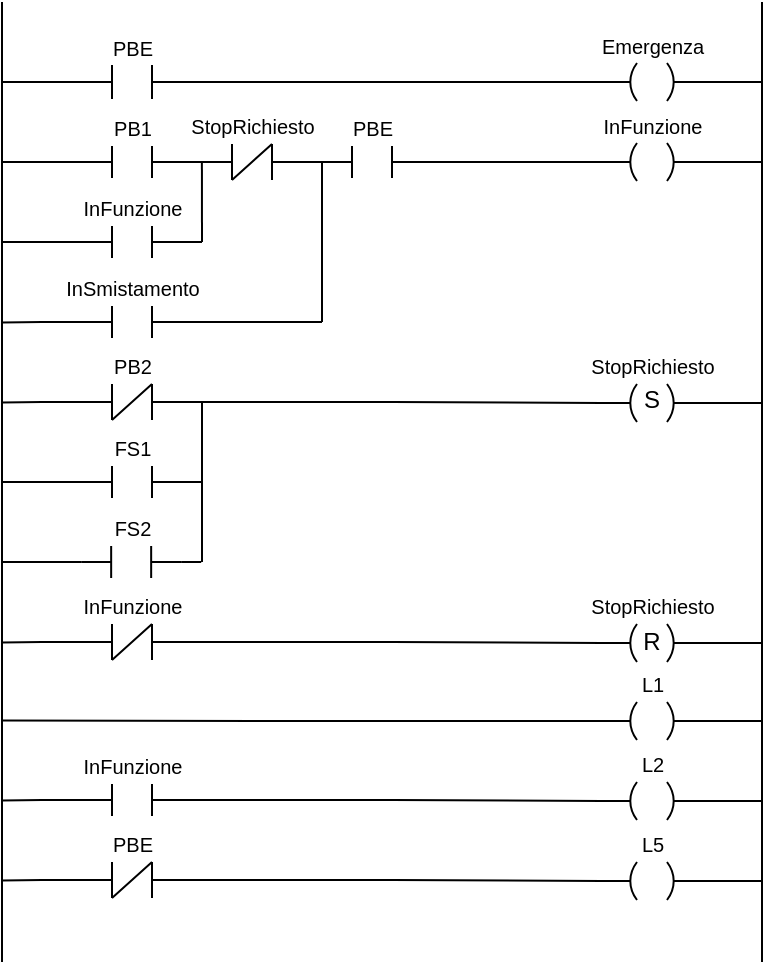 <mxfile version="24.2.5" type="device">
  <diagram name="Pagina-1" id="3jksIpinWa5mBvmYFMyw">
    <mxGraphModel dx="636" dy="375" grid="1" gridSize="5" guides="1" tooltips="1" connect="1" arrows="1" fold="1" page="1" pageScale="1" pageWidth="827" pageHeight="1169" math="0" shadow="0">
      <root>
        <mxCell id="0" />
        <mxCell id="1" parent="0" />
        <mxCell id="YgRYtaa7pJsk0RgAJNCK-1" value="" style="endArrow=none;html=1;rounded=0;" edge="1" parent="1">
          <mxGeometry width="50" height="50" relative="1" as="geometry">
            <mxPoint x="40" y="520" as="sourcePoint" />
            <mxPoint x="40" y="40" as="targetPoint" />
          </mxGeometry>
        </mxCell>
        <mxCell id="YgRYtaa7pJsk0RgAJNCK-41" style="edgeStyle=orthogonalEdgeStyle;rounded=0;orthogonalLoop=1;jettySize=auto;html=1;exitX=0;exitY=0.5;exitDx=0;exitDy=0;exitPerimeter=0;endArrow=none;endFill=0;" edge="1" parent="1" source="YgRYtaa7pJsk0RgAJNCK-5">
          <mxGeometry relative="1" as="geometry">
            <mxPoint x="40" y="399.238" as="targetPoint" />
          </mxGeometry>
        </mxCell>
        <mxCell id="YgRYtaa7pJsk0RgAJNCK-42" style="edgeStyle=orthogonalEdgeStyle;rounded=0;orthogonalLoop=1;jettySize=auto;html=1;exitX=1;exitY=0.5;exitDx=0;exitDy=0;exitPerimeter=0;endArrow=none;endFill=0;" edge="1" parent="1" source="YgRYtaa7pJsk0RgAJNCK-5">
          <mxGeometry relative="1" as="geometry">
            <mxPoint x="420" y="399.238" as="targetPoint" />
          </mxGeometry>
        </mxCell>
        <mxCell id="YgRYtaa7pJsk0RgAJNCK-5" value="L1" style="pointerEvents=1;verticalLabelPosition=top;shadow=0;dashed=0;align=center;html=1;verticalAlign=bottom;shape=mxgraph.electrical.plc_ladder.output_1;labelPosition=center;fontSize=10;" vertex="1" parent="1">
          <mxGeometry x="340" y="390" width="50" height="19" as="geometry" />
        </mxCell>
        <mxCell id="YgRYtaa7pJsk0RgAJNCK-6" value="Emergenza" style="pointerEvents=1;verticalLabelPosition=top;shadow=0;dashed=0;align=center;html=1;verticalAlign=bottom;shape=mxgraph.electrical.plc_ladder.output_1;labelPosition=center;fontSize=10;" vertex="1" parent="1">
          <mxGeometry x="340" y="70.5" width="50" height="19" as="geometry" />
        </mxCell>
        <mxCell id="YgRYtaa7pJsk0RgAJNCK-9" value="" style="endArrow=none;html=1;rounded=0;" edge="1" parent="1">
          <mxGeometry width="50" height="50" relative="1" as="geometry">
            <mxPoint x="40" y="120" as="sourcePoint" />
            <mxPoint x="80" y="120" as="targetPoint" />
          </mxGeometry>
        </mxCell>
        <mxCell id="YgRYtaa7pJsk0RgAJNCK-10" value="PB1" style="pointerEvents=1;verticalLabelPosition=top;shadow=0;dashed=0;align=center;html=1;verticalAlign=bottom;shape=mxgraph.electrical.plc_ladder.contact;labelPosition=center;fontSize=10;" vertex="1" parent="1">
          <mxGeometry x="80" y="112" width="50" height="16" as="geometry" />
        </mxCell>
        <mxCell id="YgRYtaa7pJsk0RgAJNCK-19" value="PBE" style="pointerEvents=1;verticalLabelPosition=top;shadow=0;dashed=0;align=center;html=1;verticalAlign=bottom;shape=mxgraph.electrical.plc_ladder.contact;labelPosition=center;fontSize=10;" vertex="1" parent="1">
          <mxGeometry x="200" y="112" width="50" height="16" as="geometry" />
        </mxCell>
        <mxCell id="YgRYtaa7pJsk0RgAJNCK-36" style="edgeStyle=orthogonalEdgeStyle;rounded=0;orthogonalLoop=1;jettySize=auto;html=1;exitX=1;exitY=0.5;exitDx=0;exitDy=0;exitPerimeter=0;endArrow=none;endFill=0;" edge="1" parent="1" source="YgRYtaa7pJsk0RgAJNCK-20">
          <mxGeometry relative="1" as="geometry">
            <mxPoint x="420" y="119.953" as="targetPoint" />
          </mxGeometry>
        </mxCell>
        <mxCell id="YgRYtaa7pJsk0RgAJNCK-20" value="InFunzione" style="pointerEvents=1;verticalLabelPosition=top;shadow=0;dashed=0;align=center;html=1;verticalAlign=bottom;shape=mxgraph.electrical.plc_ladder.output_1;labelPosition=center;fontSize=10;" vertex="1" parent="1">
          <mxGeometry x="340" y="110.5" width="50" height="19" as="geometry" />
        </mxCell>
        <mxCell id="YgRYtaa7pJsk0RgAJNCK-37" style="edgeStyle=orthogonalEdgeStyle;rounded=0;orthogonalLoop=1;jettySize=auto;html=1;exitX=0;exitY=0.5;exitDx=0;exitDy=0;exitPerimeter=0;endArrow=none;endFill=0;" edge="1" parent="1" source="YgRYtaa7pJsk0RgAJNCK-21">
          <mxGeometry relative="1" as="geometry">
            <mxPoint x="40" y="160.038" as="targetPoint" />
          </mxGeometry>
        </mxCell>
        <mxCell id="YgRYtaa7pJsk0RgAJNCK-39" style="edgeStyle=orthogonalEdgeStyle;rounded=0;orthogonalLoop=1;jettySize=auto;html=1;exitX=1;exitY=0.5;exitDx=0;exitDy=0;exitPerimeter=0;endArrow=none;endFill=0;fontSize=10;" edge="1" parent="1" source="YgRYtaa7pJsk0RgAJNCK-21">
          <mxGeometry relative="1" as="geometry">
            <mxPoint x="140" y="160.038" as="targetPoint" />
          </mxGeometry>
        </mxCell>
        <mxCell id="YgRYtaa7pJsk0RgAJNCK-21" value="InFunzione" style="pointerEvents=1;verticalLabelPosition=top;shadow=0;dashed=0;align=center;html=1;verticalAlign=bottom;shape=mxgraph.electrical.plc_ladder.contact;labelPosition=center;fontSize=10;" vertex="1" parent="1">
          <mxGeometry x="80" y="152" width="50" height="16" as="geometry" />
        </mxCell>
        <mxCell id="YgRYtaa7pJsk0RgAJNCK-24" value="" style="endArrow=none;html=1;rounded=0;" edge="1" parent="1">
          <mxGeometry width="50" height="50" relative="1" as="geometry">
            <mxPoint x="420" y="520" as="sourcePoint" />
            <mxPoint x="420" y="40" as="targetPoint" />
          </mxGeometry>
        </mxCell>
        <mxCell id="YgRYtaa7pJsk0RgAJNCK-25" value="" style="endArrow=none;html=1;rounded=0;exitX=1;exitY=0.5;exitDx=0;exitDy=0;exitPerimeter=0;" edge="1" parent="1" source="YgRYtaa7pJsk0RgAJNCK-6">
          <mxGeometry width="50" height="50" relative="1" as="geometry">
            <mxPoint x="384" y="85" as="sourcePoint" />
            <mxPoint x="420" y="80" as="targetPoint" />
          </mxGeometry>
        </mxCell>
        <mxCell id="YgRYtaa7pJsk0RgAJNCK-26" value="" style="endArrow=none;html=1;rounded=0;" edge="1" parent="1">
          <mxGeometry width="50" height="50" relative="1" as="geometry">
            <mxPoint x="40" y="80" as="sourcePoint" />
            <mxPoint x="80" y="80" as="targetPoint" />
          </mxGeometry>
        </mxCell>
        <mxCell id="YgRYtaa7pJsk0RgAJNCK-29" value="PBE" style="pointerEvents=1;verticalLabelPosition=top;shadow=0;dashed=0;align=center;html=1;verticalAlign=bottom;shape=mxgraph.electrical.plc_ladder.contact;labelPosition=center;fontSize=10;" vertex="1" parent="1">
          <mxGeometry x="80" y="71.5" width="50" height="17" as="geometry" />
        </mxCell>
        <mxCell id="YgRYtaa7pJsk0RgAJNCK-31" value="" style="endArrow=none;html=1;rounded=0;exitX=1;exitY=0.5;exitDx=0;exitDy=0;exitPerimeter=0;entryX=0;entryY=0.5;entryDx=0;entryDy=0;entryPerimeter=0;fontSize=10;" edge="1" parent="1" source="YgRYtaa7pJsk0RgAJNCK-29" target="YgRYtaa7pJsk0RgAJNCK-6">
          <mxGeometry width="50" height="50" relative="1" as="geometry">
            <mxPoint x="150" y="85" as="sourcePoint" />
            <mxPoint x="200" y="35" as="targetPoint" />
          </mxGeometry>
        </mxCell>
        <mxCell id="YgRYtaa7pJsk0RgAJNCK-33" style="edgeStyle=orthogonalEdgeStyle;rounded=0;orthogonalLoop=1;jettySize=auto;html=1;exitX=1;exitY=0.5;exitDx=0;exitDy=0;exitPerimeter=0;entryX=0;entryY=0.5;entryDx=0;entryDy=0;entryPerimeter=0;strokeColor=default;endArrow=none;endFill=0;fontSize=10;" edge="1" parent="1" source="YgRYtaa7pJsk0RgAJNCK-10">
          <mxGeometry relative="1" as="geometry">
            <mxPoint x="140" y="120" as="targetPoint" />
          </mxGeometry>
        </mxCell>
        <mxCell id="YgRYtaa7pJsk0RgAJNCK-34" style="edgeStyle=orthogonalEdgeStyle;rounded=0;orthogonalLoop=1;jettySize=auto;html=1;exitX=1;exitY=0.5;exitDx=0;exitDy=0;exitPerimeter=0;entryX=0;entryY=0.5;entryDx=0;entryDy=0;entryPerimeter=0;endArrow=none;endFill=0;fontSize=10;" edge="1" parent="1" target="YgRYtaa7pJsk0RgAJNCK-19">
          <mxGeometry relative="1" as="geometry">
            <mxPoint x="190" y="120" as="sourcePoint" />
          </mxGeometry>
        </mxCell>
        <mxCell id="YgRYtaa7pJsk0RgAJNCK-35" style="edgeStyle=orthogonalEdgeStyle;rounded=0;orthogonalLoop=1;jettySize=auto;html=1;exitX=1;exitY=0.5;exitDx=0;exitDy=0;exitPerimeter=0;entryX=0;entryY=0.5;entryDx=0;entryDy=0;entryPerimeter=0;endArrow=none;endFill=0;fontSize=10;" edge="1" parent="1" source="YgRYtaa7pJsk0RgAJNCK-19" target="YgRYtaa7pJsk0RgAJNCK-20">
          <mxGeometry relative="1" as="geometry" />
        </mxCell>
        <mxCell id="YgRYtaa7pJsk0RgAJNCK-40" style="edgeStyle=orthogonalEdgeStyle;rounded=0;orthogonalLoop=1;jettySize=auto;html=1;endArrow=none;endFill=0;entryX=-0.001;entryY=0.526;entryDx=0;entryDy=0;entryPerimeter=0;fontSize=10;" edge="1" parent="1">
          <mxGeometry relative="1" as="geometry">
            <mxPoint x="139.95" y="120.416" as="targetPoint" />
            <mxPoint x="140" y="160" as="sourcePoint" />
          </mxGeometry>
        </mxCell>
        <mxCell id="YgRYtaa7pJsk0RgAJNCK-47" style="edgeStyle=orthogonalEdgeStyle;rounded=0;orthogonalLoop=1;jettySize=auto;html=1;exitX=1;exitY=0.5;exitDx=0;exitDy=0;exitPerimeter=0;endArrow=none;endFill=0;" edge="1" parent="1" source="YgRYtaa7pJsk0RgAJNCK-43">
          <mxGeometry relative="1" as="geometry">
            <mxPoint x="420" y="439.238" as="targetPoint" />
          </mxGeometry>
        </mxCell>
        <mxCell id="YgRYtaa7pJsk0RgAJNCK-43" value="L2" style="pointerEvents=1;verticalLabelPosition=top;shadow=0;dashed=0;align=center;html=1;verticalAlign=bottom;shape=mxgraph.electrical.plc_ladder.output_1;labelPosition=center;fontSize=10;" vertex="1" parent="1">
          <mxGeometry x="340" y="430" width="50" height="19" as="geometry" />
        </mxCell>
        <mxCell id="YgRYtaa7pJsk0RgAJNCK-45" style="edgeStyle=orthogonalEdgeStyle;rounded=0;orthogonalLoop=1;jettySize=auto;html=1;exitX=0;exitY=0.5;exitDx=0;exitDy=0;exitPerimeter=0;endArrow=none;endFill=0;" edge="1" parent="1" source="YgRYtaa7pJsk0RgAJNCK-44">
          <mxGeometry relative="1" as="geometry">
            <mxPoint x="40" y="439.238" as="targetPoint" />
          </mxGeometry>
        </mxCell>
        <mxCell id="YgRYtaa7pJsk0RgAJNCK-44" value="InFunzione" style="pointerEvents=1;verticalLabelPosition=top;shadow=0;dashed=0;align=center;html=1;verticalAlign=bottom;shape=mxgraph.electrical.plc_ladder.contact;labelPosition=center;fontSize=10;" vertex="1" parent="1">
          <mxGeometry x="80" y="431" width="50" height="16" as="geometry" />
        </mxCell>
        <mxCell id="YgRYtaa7pJsk0RgAJNCK-46" style="edgeStyle=orthogonalEdgeStyle;rounded=0;orthogonalLoop=1;jettySize=auto;html=1;exitX=1;exitY=0.5;exitDx=0;exitDy=0;exitPerimeter=0;entryX=0;entryY=0.5;entryDx=0;entryDy=0;entryPerimeter=0;endArrow=none;endFill=0;" edge="1" parent="1" source="YgRYtaa7pJsk0RgAJNCK-44" target="YgRYtaa7pJsk0RgAJNCK-43">
          <mxGeometry relative="1" as="geometry" />
        </mxCell>
        <mxCell id="YgRYtaa7pJsk0RgAJNCK-49" value="StopRichiesto" style="pointerEvents=1;verticalLabelPosition=top;shadow=0;dashed=0;align=center;html=1;verticalAlign=bottom;shape=mxgraph.electrical.plc_ladder.not_contact;labelPosition=center;fontSize=10;" vertex="1" parent="1">
          <mxGeometry x="140" y="111" width="50" height="18" as="geometry" />
        </mxCell>
        <mxCell id="YgRYtaa7pJsk0RgAJNCK-56" style="edgeStyle=orthogonalEdgeStyle;rounded=0;orthogonalLoop=1;jettySize=auto;html=1;exitX=0;exitY=0.5;exitDx=0;exitDy=0;exitPerimeter=0;endArrow=none;endFill=0;" edge="1" parent="1" source="YgRYtaa7pJsk0RgAJNCK-55">
          <mxGeometry relative="1" as="geometry">
            <mxPoint x="40" y="479.238" as="targetPoint" />
          </mxGeometry>
        </mxCell>
        <mxCell id="YgRYtaa7pJsk0RgAJNCK-55" value="PBE" style="pointerEvents=1;verticalLabelPosition=top;shadow=0;dashed=0;align=center;html=1;verticalAlign=bottom;shape=mxgraph.electrical.plc_ladder.not_contact;labelPosition=center;fontSize=10;" vertex="1" parent="1">
          <mxGeometry x="80" y="470" width="50" height="18" as="geometry" />
        </mxCell>
        <mxCell id="YgRYtaa7pJsk0RgAJNCK-59" style="edgeStyle=orthogonalEdgeStyle;rounded=0;orthogonalLoop=1;jettySize=auto;html=1;exitX=1;exitY=0.5;exitDx=0;exitDy=0;exitPerimeter=0;endArrow=none;endFill=0;" edge="1" parent="1" source="YgRYtaa7pJsk0RgAJNCK-57">
          <mxGeometry relative="1" as="geometry">
            <mxPoint x="420" y="479.714" as="targetPoint" />
          </mxGeometry>
        </mxCell>
        <mxCell id="YgRYtaa7pJsk0RgAJNCK-57" value="L5" style="pointerEvents=1;verticalLabelPosition=top;shadow=0;dashed=0;align=center;html=1;verticalAlign=bottom;shape=mxgraph.electrical.plc_ladder.output_1;labelPosition=center;fontSize=10;" vertex="1" parent="1">
          <mxGeometry x="340" y="470" width="50" height="19" as="geometry" />
        </mxCell>
        <mxCell id="YgRYtaa7pJsk0RgAJNCK-58" style="edgeStyle=orthogonalEdgeStyle;rounded=0;orthogonalLoop=1;jettySize=auto;html=1;exitX=1;exitY=0.5;exitDx=0;exitDy=0;exitPerimeter=0;entryX=0;entryY=0.5;entryDx=0;entryDy=0;entryPerimeter=0;endArrow=none;endFill=0;" edge="1" parent="1" source="YgRYtaa7pJsk0RgAJNCK-55" target="YgRYtaa7pJsk0RgAJNCK-57">
          <mxGeometry relative="1" as="geometry" />
        </mxCell>
        <mxCell id="YgRYtaa7pJsk0RgAJNCK-61" style="edgeStyle=orthogonalEdgeStyle;rounded=0;orthogonalLoop=1;jettySize=auto;html=1;exitX=0;exitY=0.5;exitDx=0;exitDy=0;exitPerimeter=0;endArrow=none;endFill=0;" edge="1" parent="1" source="YgRYtaa7pJsk0RgAJNCK-60">
          <mxGeometry relative="1" as="geometry">
            <mxPoint x="40" y="200.238" as="targetPoint" />
          </mxGeometry>
        </mxCell>
        <mxCell id="YgRYtaa7pJsk0RgAJNCK-62" style="edgeStyle=orthogonalEdgeStyle;rounded=0;orthogonalLoop=1;jettySize=auto;html=1;exitX=1;exitY=0.5;exitDx=0;exitDy=0;exitPerimeter=0;endArrow=none;endFill=0;" edge="1" parent="1" source="YgRYtaa7pJsk0RgAJNCK-60">
          <mxGeometry relative="1" as="geometry">
            <mxPoint x="200" y="200" as="targetPoint" />
          </mxGeometry>
        </mxCell>
        <mxCell id="YgRYtaa7pJsk0RgAJNCK-60" value="InSmistamento" style="pointerEvents=1;verticalLabelPosition=top;shadow=0;dashed=0;align=center;html=1;verticalAlign=bottom;shape=mxgraph.electrical.plc_ladder.contact;labelPosition=center;fontSize=10;" vertex="1" parent="1">
          <mxGeometry x="80" y="192" width="50" height="16" as="geometry" />
        </mxCell>
        <mxCell id="YgRYtaa7pJsk0RgAJNCK-64" value="" style="endArrow=none;html=1;rounded=0;" edge="1" parent="1">
          <mxGeometry width="50" height="50" relative="1" as="geometry">
            <mxPoint x="200" y="200" as="sourcePoint" />
            <mxPoint x="200" y="120" as="targetPoint" />
          </mxGeometry>
        </mxCell>
        <mxCell id="YgRYtaa7pJsk0RgAJNCK-66" style="edgeStyle=orthogonalEdgeStyle;rounded=0;orthogonalLoop=1;jettySize=auto;html=1;exitX=0;exitY=0.5;exitDx=0;exitDy=0;exitPerimeter=0;endArrow=none;endFill=0;" edge="1" parent="1" source="YgRYtaa7pJsk0RgAJNCK-67">
          <mxGeometry relative="1" as="geometry">
            <mxPoint x="40" y="240.238" as="targetPoint" />
          </mxGeometry>
        </mxCell>
        <mxCell id="YgRYtaa7pJsk0RgAJNCK-67" value="PB2" style="pointerEvents=1;verticalLabelPosition=top;shadow=0;dashed=0;align=center;html=1;verticalAlign=bottom;shape=mxgraph.electrical.plc_ladder.not_contact;labelPosition=center;fontSize=10;" vertex="1" parent="1">
          <mxGeometry x="80" y="231" width="50" height="18" as="geometry" />
        </mxCell>
        <mxCell id="YgRYtaa7pJsk0RgAJNCK-68" style="edgeStyle=orthogonalEdgeStyle;rounded=0;orthogonalLoop=1;jettySize=auto;html=1;exitX=1;exitY=0.5;exitDx=0;exitDy=0;exitPerimeter=0;endArrow=none;endFill=0;" edge="1" parent="1" source="YgRYtaa7pJsk0RgAJNCK-69">
          <mxGeometry relative="1" as="geometry">
            <mxPoint x="420" y="240.714" as="targetPoint" />
          </mxGeometry>
        </mxCell>
        <mxCell id="YgRYtaa7pJsk0RgAJNCK-69" value="StopRichiesto" style="pointerEvents=1;verticalLabelPosition=top;shadow=0;dashed=0;align=center;html=1;verticalAlign=bottom;shape=mxgraph.electrical.plc_ladder.output_1;labelPosition=center;fontSize=10;" vertex="1" parent="1">
          <mxGeometry x="340" y="231" width="50" height="19" as="geometry" />
        </mxCell>
        <mxCell id="YgRYtaa7pJsk0RgAJNCK-70" style="edgeStyle=orthogonalEdgeStyle;rounded=0;orthogonalLoop=1;jettySize=auto;html=1;exitX=1;exitY=0.5;exitDx=0;exitDy=0;exitPerimeter=0;entryX=0;entryY=0.5;entryDx=0;entryDy=0;entryPerimeter=0;endArrow=none;endFill=0;" edge="1" parent="1" source="YgRYtaa7pJsk0RgAJNCK-67" target="YgRYtaa7pJsk0RgAJNCK-69">
          <mxGeometry relative="1" as="geometry" />
        </mxCell>
        <mxCell id="YgRYtaa7pJsk0RgAJNCK-72" value="S" style="text;html=1;align=center;verticalAlign=middle;whiteSpace=wrap;rounded=0;" vertex="1" parent="1">
          <mxGeometry x="335" y="224" width="60" height="30" as="geometry" />
        </mxCell>
        <mxCell id="YgRYtaa7pJsk0RgAJNCK-73" style="edgeStyle=orthogonalEdgeStyle;rounded=0;orthogonalLoop=1;jettySize=auto;html=1;exitX=0;exitY=0.5;exitDx=0;exitDy=0;exitPerimeter=0;endArrow=none;endFill=0;" edge="1" parent="1" source="YgRYtaa7pJsk0RgAJNCK-74">
          <mxGeometry relative="1" as="geometry">
            <mxPoint x="40" y="360.238" as="targetPoint" />
          </mxGeometry>
        </mxCell>
        <mxCell id="YgRYtaa7pJsk0RgAJNCK-74" value="InFunzione" style="pointerEvents=1;verticalLabelPosition=top;shadow=0;dashed=0;align=center;html=1;verticalAlign=bottom;shape=mxgraph.electrical.plc_ladder.not_contact;labelPosition=center;fontSize=10;" vertex="1" parent="1">
          <mxGeometry x="80" y="351" width="50" height="18" as="geometry" />
        </mxCell>
        <mxCell id="YgRYtaa7pJsk0RgAJNCK-75" style="edgeStyle=orthogonalEdgeStyle;rounded=0;orthogonalLoop=1;jettySize=auto;html=1;exitX=1;exitY=0.5;exitDx=0;exitDy=0;exitPerimeter=0;endArrow=none;endFill=0;" edge="1" parent="1" source="YgRYtaa7pJsk0RgAJNCK-76">
          <mxGeometry relative="1" as="geometry">
            <mxPoint x="420" y="360.714" as="targetPoint" />
          </mxGeometry>
        </mxCell>
        <mxCell id="YgRYtaa7pJsk0RgAJNCK-76" value="StopRichiesto" style="pointerEvents=1;verticalLabelPosition=top;shadow=0;dashed=0;align=center;html=1;verticalAlign=bottom;shape=mxgraph.electrical.plc_ladder.output_1;labelPosition=center;fontSize=10;" vertex="1" parent="1">
          <mxGeometry x="340" y="351" width="50" height="19" as="geometry" />
        </mxCell>
        <mxCell id="YgRYtaa7pJsk0RgAJNCK-77" style="edgeStyle=orthogonalEdgeStyle;rounded=0;orthogonalLoop=1;jettySize=auto;html=1;exitX=1;exitY=0.5;exitDx=0;exitDy=0;exitPerimeter=0;entryX=0;entryY=0.5;entryDx=0;entryDy=0;entryPerimeter=0;endArrow=none;endFill=0;" edge="1" parent="1" source="YgRYtaa7pJsk0RgAJNCK-74" target="YgRYtaa7pJsk0RgAJNCK-76">
          <mxGeometry relative="1" as="geometry" />
        </mxCell>
        <mxCell id="YgRYtaa7pJsk0RgAJNCK-78" value="R" style="text;html=1;align=center;verticalAlign=middle;whiteSpace=wrap;rounded=0;" vertex="1" parent="1">
          <mxGeometry x="335" y="345" width="60" height="30" as="geometry" />
        </mxCell>
        <mxCell id="YgRYtaa7pJsk0RgAJNCK-81" style="edgeStyle=orthogonalEdgeStyle;rounded=0;orthogonalLoop=1;jettySize=auto;html=1;exitX=0;exitY=0.5;exitDx=0;exitDy=0;exitPerimeter=0;endArrow=none;endFill=0;" edge="1" parent="1" source="YgRYtaa7pJsk0RgAJNCK-80">
          <mxGeometry relative="1" as="geometry">
            <mxPoint x="40" y="280" as="targetPoint" />
          </mxGeometry>
        </mxCell>
        <mxCell id="YgRYtaa7pJsk0RgAJNCK-84" style="edgeStyle=orthogonalEdgeStyle;rounded=0;orthogonalLoop=1;jettySize=auto;html=1;exitX=1;exitY=0.5;exitDx=0;exitDy=0;exitPerimeter=0;endArrow=none;endFill=0;" edge="1" parent="1" source="YgRYtaa7pJsk0RgAJNCK-80">
          <mxGeometry relative="1" as="geometry">
            <mxPoint x="140" y="279.977" as="targetPoint" />
          </mxGeometry>
        </mxCell>
        <mxCell id="YgRYtaa7pJsk0RgAJNCK-80" value="FS1" style="pointerEvents=1;verticalLabelPosition=top;shadow=0;dashed=0;align=center;html=1;verticalAlign=bottom;shape=mxgraph.electrical.plc_ladder.contact;labelPosition=center;fontSize=10;" vertex="1" parent="1">
          <mxGeometry x="80" y="272" width="50" height="16" as="geometry" />
        </mxCell>
        <mxCell id="YgRYtaa7pJsk0RgAJNCK-83" value="" style="endArrow=none;html=1;rounded=0;" edge="1" parent="1">
          <mxGeometry width="50" height="50" relative="1" as="geometry">
            <mxPoint x="140" y="280" as="sourcePoint" />
            <mxPoint x="140" y="240" as="targetPoint" />
          </mxGeometry>
        </mxCell>
        <mxCell id="YgRYtaa7pJsk0RgAJNCK-85" style="edgeStyle=orthogonalEdgeStyle;rounded=0;orthogonalLoop=1;jettySize=auto;html=1;exitX=0;exitY=0.5;exitDx=0;exitDy=0;exitPerimeter=0;endArrow=none;endFill=0;" edge="1" parent="1" source="YgRYtaa7pJsk0RgAJNCK-86">
          <mxGeometry relative="1" as="geometry">
            <mxPoint x="39.58" y="320" as="targetPoint" />
          </mxGeometry>
        </mxCell>
        <mxCell id="YgRYtaa7pJsk0RgAJNCK-86" value="FS2" style="pointerEvents=1;verticalLabelPosition=top;shadow=0;dashed=0;align=center;html=1;verticalAlign=bottom;shape=mxgraph.electrical.plc_ladder.contact;labelPosition=center;fontSize=10;" vertex="1" parent="1">
          <mxGeometry x="79.58" y="312" width="50" height="16" as="geometry" />
        </mxCell>
        <mxCell id="YgRYtaa7pJsk0RgAJNCK-87" value="" style="endArrow=none;html=1;rounded=0;" edge="1" parent="1">
          <mxGeometry width="50" height="50" relative="1" as="geometry">
            <mxPoint x="140" y="320" as="sourcePoint" />
            <mxPoint x="140" y="280" as="targetPoint" />
          </mxGeometry>
        </mxCell>
        <mxCell id="YgRYtaa7pJsk0RgAJNCK-88" style="edgeStyle=orthogonalEdgeStyle;rounded=0;orthogonalLoop=1;jettySize=auto;html=1;exitX=1;exitY=0.5;exitDx=0;exitDy=0;exitPerimeter=0;endArrow=none;endFill=0;" edge="1" parent="1">
          <mxGeometry relative="1" as="geometry">
            <mxPoint x="139.58" y="319.947" as="targetPoint" />
            <mxPoint x="129.58" y="319.97" as="sourcePoint" />
          </mxGeometry>
        </mxCell>
      </root>
    </mxGraphModel>
  </diagram>
</mxfile>
